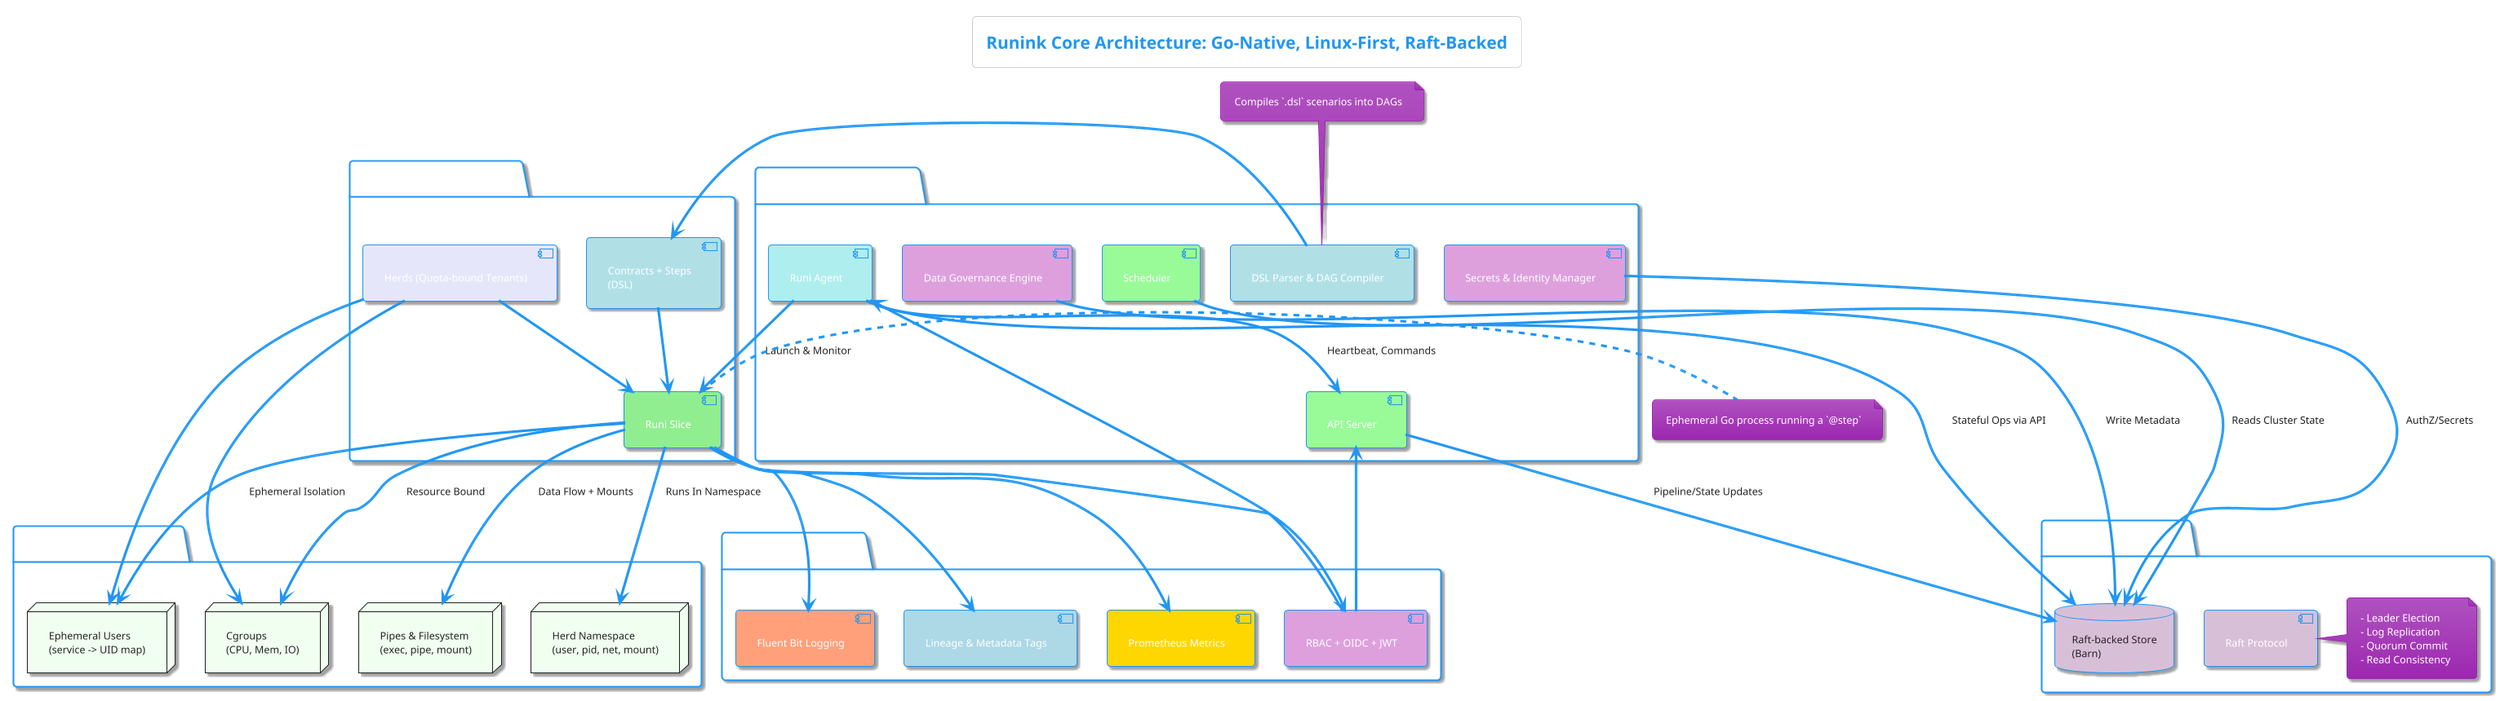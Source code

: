 @startuml
!theme materia

title Runink Core Architecture: Go-Native, Linux-First, Raft-Backed

package "Runink Engine (Go Modules)" <<Rectangle>> {
  component "Scheduler" as Scheduler #98FB98
  component "API Server" as APIServer #98FB98
  component "DSL Parser & DAG Compiler" as DSLCompiler #B0E0E6
  component "Runi Agent" as RuniAgent #AFEEEE
  component "Secrets & Identity Manager" as IdentityMgr #DDA0DD
  component "Data Governance Engine" as GovEngine #DDA0DD
}

package "Linux Native Execution Layer" <<Node>> {
  node "Herd Namespace\n(user, pid, net, mount)" as HerdNS #F0FFF0
  node "Cgroups\n(CPU, Mem, IO)" as Cgroups #F0FFF0
  node "Pipes & Filesystem\n(exec, pipe, mount)" as PipesFS #F0FFF0
  node "Ephemeral Users\n(service -> UID map)" as UIDMap #F0FFF0
}

package "Distributed Coordination" <<Cloud>> {
  database "Raft-backed Store\n(Barn)" as RaftStore #D8BFD8
  component "Raft Protocol" as RaftProto #D8BFD8
  note right of RaftProto
    - Leader Election  
    - Log Replication  
    - Quorum Commit  
    - Read Consistency  
  end note
}

package "Execution Model (Conceptual)" <<Rectangle>> {
  component "Runi Slice" as RuniSlice #90EE90
  component "Herds (Quota-bound Tenants)" as Herds #E6E6FA
  component "Contracts + Steps\n(DSL)" as Contracts #B0E0E6
}

package "Observability & Security" <<Folder>> {
  component "Prometheus Metrics" as Prometheus #FFD700
  component "Fluent Bit Logging" as FluentBit #FFA07A
  component "RBAC + OIDC + JWT" as Security #DDA0DD
  component "Lineage & Metadata Tags" as Lineage #ADD8E6
}

' Connections (Conceptual Dependencies)
Scheduler --> RaftStore : Reads Cluster State
APIServer --> RaftStore : Pipeline/State Updates
RuniAgent --> APIServer : Heartbeat, Commands
RuniAgent --> RaftStore : Stateful Ops via API
GovEngine --> RaftStore : Write Metadata
IdentityMgr --> RaftStore : AuthZ/Secrets

RuniAgent --> RuniSlice : Launch & Monitor
RuniSlice --> HerdNS : Runs In Namespace
RuniSlice --> Cgroups : Resource Bound
RuniSlice --> PipesFS : Data Flow + Mounts
RuniSlice --> UIDMap : Ephemeral Isolation

DSLCompiler --> Contracts
Contracts --> RuniSlice

Herds --> RuniSlice
Herds --> Cgroups
Herds --> UIDMap

RuniSlice --> Prometheus
RuniSlice --> FluentBit
RuniSlice --> Lineage
RuniSlice --> Security

Security --> APIServer
Security --> RuniAgent

note top of DSLCompiler : Compiles `.dsl` scenarios into DAGs
note right of RuniSlice : Ephemeral Go process running a `@step`

@enduml